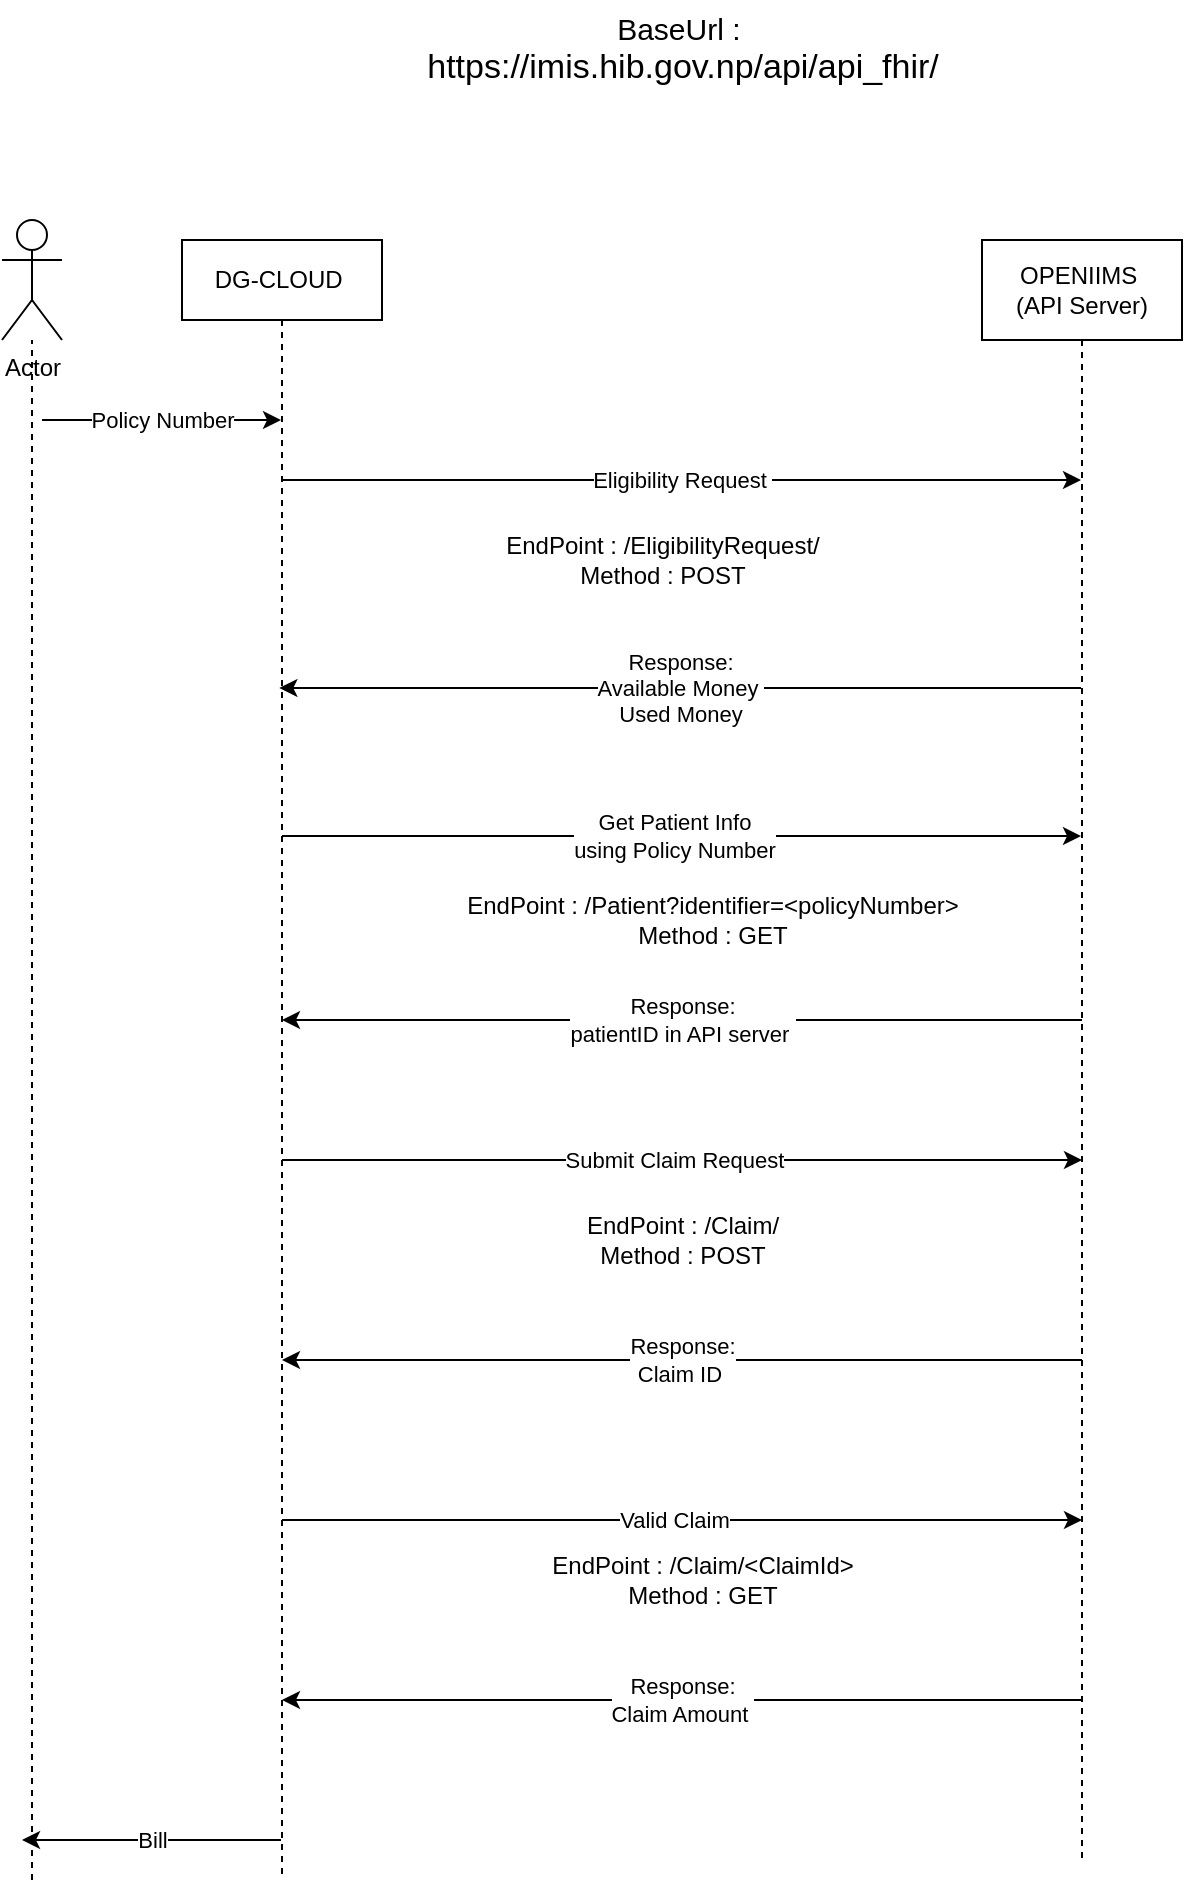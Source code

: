 <mxfile version="21.7.2" type="device">
  <diagram name="Page-1" id="2YBvvXClWsGukQMizWep">
    <mxGraphModel dx="808" dy="411" grid="1" gridSize="10" guides="1" tooltips="1" connect="1" arrows="1" fold="1" page="1" pageScale="1" pageWidth="850" pageHeight="1100" math="0" shadow="0">
      <root>
        <mxCell id="0" />
        <mxCell id="1" parent="0" />
        <mxCell id="aM9ryv3xv72pqoxQDRHE-1" value="DG-CLOUD&amp;nbsp;" style="shape=umlLifeline;perimeter=lifelinePerimeter;whiteSpace=wrap;html=1;container=0;dropTarget=0;collapsible=0;recursiveResize=0;outlineConnect=0;portConstraint=eastwest;newEdgeStyle={&quot;edgeStyle&quot;:&quot;elbowEdgeStyle&quot;,&quot;elbow&quot;:&quot;vertical&quot;,&quot;curved&quot;:0,&quot;rounded&quot;:0};" parent="1" vertex="1">
          <mxGeometry x="240" y="180" width="100" height="820" as="geometry" />
        </mxCell>
        <mxCell id="aM9ryv3xv72pqoxQDRHE-5" value="OPENIIMS&amp;nbsp;&lt;br&gt;(API Server)" style="shape=umlLifeline;perimeter=lifelinePerimeter;whiteSpace=wrap;html=1;container=0;dropTarget=0;collapsible=0;recursiveResize=0;outlineConnect=0;portConstraint=eastwest;newEdgeStyle={&quot;edgeStyle&quot;:&quot;elbowEdgeStyle&quot;,&quot;elbow&quot;:&quot;vertical&quot;,&quot;curved&quot;:0,&quot;rounded&quot;:0};size=50;" parent="1" vertex="1">
          <mxGeometry x="640" y="180" width="100" height="810" as="geometry" />
        </mxCell>
        <mxCell id="f1YjoI7PP6g0XKx3sIXT-1" value="Actor" style="shape=umlActor;verticalLabelPosition=bottom;verticalAlign=top;html=1;outlineConnect=0;" parent="1" vertex="1">
          <mxGeometry x="150" y="170" width="30" height="60" as="geometry" />
        </mxCell>
        <mxCell id="f1YjoI7PP6g0XKx3sIXT-2" value="" style="endArrow=none;dashed=1;html=1;rounded=0;" parent="1" target="f1YjoI7PP6g0XKx3sIXT-1" edge="1">
          <mxGeometry width="50" height="50" relative="1" as="geometry">
            <mxPoint x="165" y="1000" as="sourcePoint" />
            <mxPoint x="200" y="300" as="targetPoint" />
          </mxGeometry>
        </mxCell>
        <mxCell id="f1YjoI7PP6g0XKx3sIXT-8" value="" style="endArrow=classic;html=1;rounded=0;" parent="1" target="aM9ryv3xv72pqoxQDRHE-1" edge="1">
          <mxGeometry relative="1" as="geometry">
            <mxPoint x="170" y="270" as="sourcePoint" />
            <mxPoint x="270" y="270" as="targetPoint" />
          </mxGeometry>
        </mxCell>
        <mxCell id="f1YjoI7PP6g0XKx3sIXT-9" value="Policy Number" style="edgeLabel;resizable=0;html=1;align=center;verticalAlign=middle;" parent="f1YjoI7PP6g0XKx3sIXT-8" connectable="0" vertex="1">
          <mxGeometry relative="1" as="geometry" />
        </mxCell>
        <mxCell id="2SEBVP03M2VH9MPjem_z-2" value="" style="endArrow=classic;html=1;rounded=0;" edge="1" parent="1" target="aM9ryv3xv72pqoxQDRHE-5">
          <mxGeometry relative="1" as="geometry">
            <mxPoint x="290" y="300" as="sourcePoint" />
            <mxPoint x="410" y="300" as="targetPoint" />
          </mxGeometry>
        </mxCell>
        <mxCell id="2SEBVP03M2VH9MPjem_z-3" value="Eligibility Request&amp;nbsp;" style="edgeLabel;resizable=0;html=1;align=center;verticalAlign=middle;" connectable="0" vertex="1" parent="2SEBVP03M2VH9MPjem_z-2">
          <mxGeometry relative="1" as="geometry" />
        </mxCell>
        <mxCell id="2SEBVP03M2VH9MPjem_z-4" value="EndPoint : /EligibilityRequest/&lt;br&gt;Method : POST" style="text;html=1;align=center;verticalAlign=middle;resizable=0;points=[];autosize=1;strokeColor=none;fillColor=none;" vertex="1" parent="1">
          <mxGeometry x="390" y="320" width="180" height="40" as="geometry" />
        </mxCell>
        <mxCell id="2SEBVP03M2VH9MPjem_z-5" value="&lt;font style=&quot;font-size: 15px;&quot;&gt;BaseUrl :&amp;nbsp;&lt;/font&gt;&lt;br&gt;&lt;font style=&quot;font-size: 17px;&quot;&gt;https://imis.hib.gov.np/api/api_fhir/&lt;/font&gt;" style="text;html=1;align=center;verticalAlign=middle;resizable=0;points=[];autosize=1;strokeColor=none;fillColor=none;" vertex="1" parent="1">
          <mxGeometry x="350" y="60" width="280" height="50" as="geometry" />
        </mxCell>
        <mxCell id="2SEBVP03M2VH9MPjem_z-10" value="" style="endArrow=classic;html=1;rounded=0;" edge="1" parent="1">
          <mxGeometry relative="1" as="geometry">
            <mxPoint x="689.5" y="404" as="sourcePoint" />
            <mxPoint x="288.682" y="404" as="targetPoint" />
          </mxGeometry>
        </mxCell>
        <mxCell id="2SEBVP03M2VH9MPjem_z-11" value="Response:&lt;br&gt;Available Money&amp;nbsp;&lt;br&gt;Used Money" style="edgeLabel;resizable=0;html=1;align=center;verticalAlign=middle;" connectable="0" vertex="1" parent="2SEBVP03M2VH9MPjem_z-10">
          <mxGeometry relative="1" as="geometry" />
        </mxCell>
        <mxCell id="2SEBVP03M2VH9MPjem_z-17" value="" style="endArrow=classic;html=1;rounded=0;" edge="1" parent="1" target="aM9ryv3xv72pqoxQDRHE-5">
          <mxGeometry relative="1" as="geometry">
            <mxPoint x="290" y="478" as="sourcePoint" />
            <mxPoint x="489.5" y="478" as="targetPoint" />
          </mxGeometry>
        </mxCell>
        <mxCell id="2SEBVP03M2VH9MPjem_z-18" value="Get Patient Info &lt;br&gt;using Policy Number" style="edgeLabel;resizable=0;html=1;align=center;verticalAlign=middle;" connectable="0" vertex="1" parent="2SEBVP03M2VH9MPjem_z-17">
          <mxGeometry relative="1" as="geometry">
            <mxPoint x="-4" as="offset" />
          </mxGeometry>
        </mxCell>
        <mxCell id="2SEBVP03M2VH9MPjem_z-19" value="EndPoint : /Patient?identifier=&amp;lt;policyNumber&amp;gt;&lt;br&gt;Method : GET" style="text;html=1;align=center;verticalAlign=middle;resizable=0;points=[];autosize=1;strokeColor=none;fillColor=none;" vertex="1" parent="1">
          <mxGeometry x="370" y="500" width="270" height="40" as="geometry" />
        </mxCell>
        <mxCell id="2SEBVP03M2VH9MPjem_z-23" value="" style="endArrow=classic;html=1;rounded=0;" edge="1" parent="1">
          <mxGeometry relative="1" as="geometry">
            <mxPoint x="690" y="570" as="sourcePoint" />
            <mxPoint x="290" y="570" as="targetPoint" />
          </mxGeometry>
        </mxCell>
        <mxCell id="2SEBVP03M2VH9MPjem_z-24" value="Response:&lt;br&gt;patientID in API server&amp;nbsp;" style="edgeLabel;resizable=0;html=1;align=center;verticalAlign=middle;" connectable="0" vertex="1" parent="2SEBVP03M2VH9MPjem_z-23">
          <mxGeometry relative="1" as="geometry" />
        </mxCell>
        <mxCell id="2SEBVP03M2VH9MPjem_z-25" value="" style="endArrow=classic;html=1;rounded=0;" edge="1" parent="1">
          <mxGeometry relative="1" as="geometry">
            <mxPoint x="290" y="640" as="sourcePoint" />
            <mxPoint x="690" y="640" as="targetPoint" />
          </mxGeometry>
        </mxCell>
        <mxCell id="2SEBVP03M2VH9MPjem_z-26" value="Submit Claim Request" style="edgeLabel;resizable=0;html=1;align=center;verticalAlign=middle;" connectable="0" vertex="1" parent="2SEBVP03M2VH9MPjem_z-25">
          <mxGeometry relative="1" as="geometry">
            <mxPoint x="-4" as="offset" />
          </mxGeometry>
        </mxCell>
        <mxCell id="2SEBVP03M2VH9MPjem_z-27" value="EndPoint : /Claim/&lt;br&gt;Method : POST" style="text;html=1;align=center;verticalAlign=middle;resizable=0;points=[];autosize=1;strokeColor=none;fillColor=none;" vertex="1" parent="1">
          <mxGeometry x="430" y="660" width="120" height="40" as="geometry" />
        </mxCell>
        <mxCell id="2SEBVP03M2VH9MPjem_z-28" value="" style="endArrow=classic;html=1;rounded=0;" edge="1" parent="1">
          <mxGeometry relative="1" as="geometry">
            <mxPoint x="690" y="740" as="sourcePoint" />
            <mxPoint x="290" y="740" as="targetPoint" />
          </mxGeometry>
        </mxCell>
        <mxCell id="2SEBVP03M2VH9MPjem_z-29" value="Response:&lt;br&gt;Claim ID&amp;nbsp;" style="edgeLabel;resizable=0;html=1;align=center;verticalAlign=middle;" connectable="0" vertex="1" parent="2SEBVP03M2VH9MPjem_z-28">
          <mxGeometry relative="1" as="geometry" />
        </mxCell>
        <mxCell id="2SEBVP03M2VH9MPjem_z-30" value="" style="endArrow=classic;html=1;rounded=0;" edge="1" parent="1">
          <mxGeometry relative="1" as="geometry">
            <mxPoint x="290" y="820" as="sourcePoint" />
            <mxPoint x="690" y="820" as="targetPoint" />
          </mxGeometry>
        </mxCell>
        <mxCell id="2SEBVP03M2VH9MPjem_z-31" value="Valid Claim" style="edgeLabel;resizable=0;html=1;align=center;verticalAlign=middle;" connectable="0" vertex="1" parent="2SEBVP03M2VH9MPjem_z-30">
          <mxGeometry relative="1" as="geometry">
            <mxPoint x="-4" as="offset" />
          </mxGeometry>
        </mxCell>
        <mxCell id="2SEBVP03M2VH9MPjem_z-33" value="EndPoint : /Claim/&amp;lt;ClaimId&amp;gt;&lt;br&gt;Method : GET" style="text;html=1;align=center;verticalAlign=middle;resizable=0;points=[];autosize=1;strokeColor=none;fillColor=none;" vertex="1" parent="1">
          <mxGeometry x="415" y="830" width="170" height="40" as="geometry" />
        </mxCell>
        <mxCell id="2SEBVP03M2VH9MPjem_z-35" value="" style="endArrow=classic;html=1;rounded=0;" edge="1" parent="1">
          <mxGeometry relative="1" as="geometry">
            <mxPoint x="690" y="910" as="sourcePoint" />
            <mxPoint x="290" y="910" as="targetPoint" />
          </mxGeometry>
        </mxCell>
        <mxCell id="2SEBVP03M2VH9MPjem_z-36" value="Response:&lt;br&gt;Claim Amount&amp;nbsp;" style="edgeLabel;resizable=0;html=1;align=center;verticalAlign=middle;" connectable="0" vertex="1" parent="2SEBVP03M2VH9MPjem_z-35">
          <mxGeometry relative="1" as="geometry" />
        </mxCell>
        <mxCell id="2SEBVP03M2VH9MPjem_z-37" value="" style="endArrow=classic;html=1;rounded=0;" edge="1" parent="1" source="aM9ryv3xv72pqoxQDRHE-1">
          <mxGeometry relative="1" as="geometry">
            <mxPoint x="400" y="1010" as="sourcePoint" />
            <mxPoint x="160" y="980" as="targetPoint" />
          </mxGeometry>
        </mxCell>
        <mxCell id="2SEBVP03M2VH9MPjem_z-38" value="Bill" style="edgeLabel;resizable=0;html=1;align=center;verticalAlign=middle;" connectable="0" vertex="1" parent="2SEBVP03M2VH9MPjem_z-37">
          <mxGeometry relative="1" as="geometry" />
        </mxCell>
      </root>
    </mxGraphModel>
  </diagram>
</mxfile>
